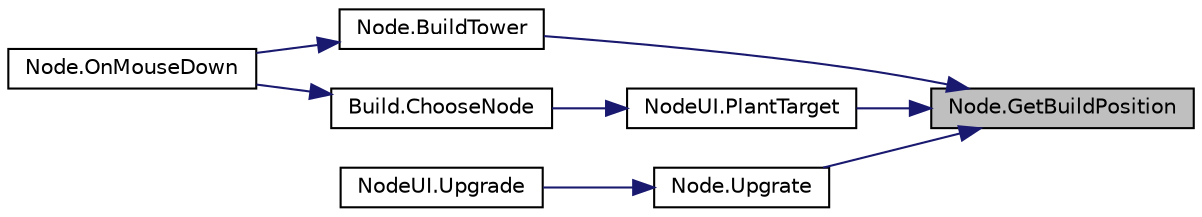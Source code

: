 digraph "Node.GetBuildPosition"
{
 // LATEX_PDF_SIZE
  edge [fontname="Helvetica",fontsize="10",labelfontname="Helvetica",labelfontsize="10"];
  node [fontname="Helvetica",fontsize="10",shape=record];
  rankdir="RL";
  Node1 [label="Node.GetBuildPosition",height=0.2,width=0.4,color="black", fillcolor="grey75", style="filled", fontcolor="black",tooltip=" "];
  Node1 -> Node2 [dir="back",color="midnightblue",fontsize="10",style="solid"];
  Node2 [label="Node.BuildTower",height=0.2,width=0.4,color="black", fillcolor="white", style="filled",URL="$class_node.html#abb3d63a9b67c975d46a06ad2b7504319",tooltip="Функция для постройки башни на поле игры"];
  Node2 -> Node3 [dir="back",color="midnightblue",fontsize="10",style="solid"];
  Node3 [label="Node.OnMouseDown",height=0.2,width=0.4,color="black", fillcolor="white", style="filled",URL="$class_node.html#a19932b50442315b328e96987ea7cdbe1",tooltip=" "];
  Node1 -> Node4 [dir="back",color="midnightblue",fontsize="10",style="solid"];
  Node4 [label="NodeUI.PlantTarget",height=0.2,width=0.4,color="black", fillcolor="white", style="filled",URL="$class_node_u_i.html#acf78428585995a7b0797e38343401036",tooltip="Функция вызова панели для улучшения или продажи"];
  Node4 -> Node5 [dir="back",color="midnightblue",fontsize="10",style="solid"];
  Node5 [label="Build.ChooseNode",height=0.2,width=0.4,color="black", fillcolor="white", style="filled",URL="$class_build.html#a3ca1e9582eb316849ae3d70ff3f53217",tooltip="Функция выбора поля игры для постройки башни"];
  Node5 -> Node3 [dir="back",color="midnightblue",fontsize="10",style="solid"];
  Node1 -> Node6 [dir="back",color="midnightblue",fontsize="10",style="solid"];
  Node6 [label="Node.Upgrate",height=0.2,width=0.4,color="black", fillcolor="white", style="filled",URL="$class_node.html#a9a7da266ac5094bbff1e56eaadd8b786",tooltip="Функция улучшения башни"];
  Node6 -> Node7 [dir="back",color="midnightblue",fontsize="10",style="solid"];
  Node7 [label="NodeUI.Upgrade",height=0.2,width=0.4,color="black", fillcolor="white", style="filled",URL="$class_node_u_i.html#a55f989bf1b4231d76dd2dfc281962982",tooltip="Кнопка для улучшения"];
}
